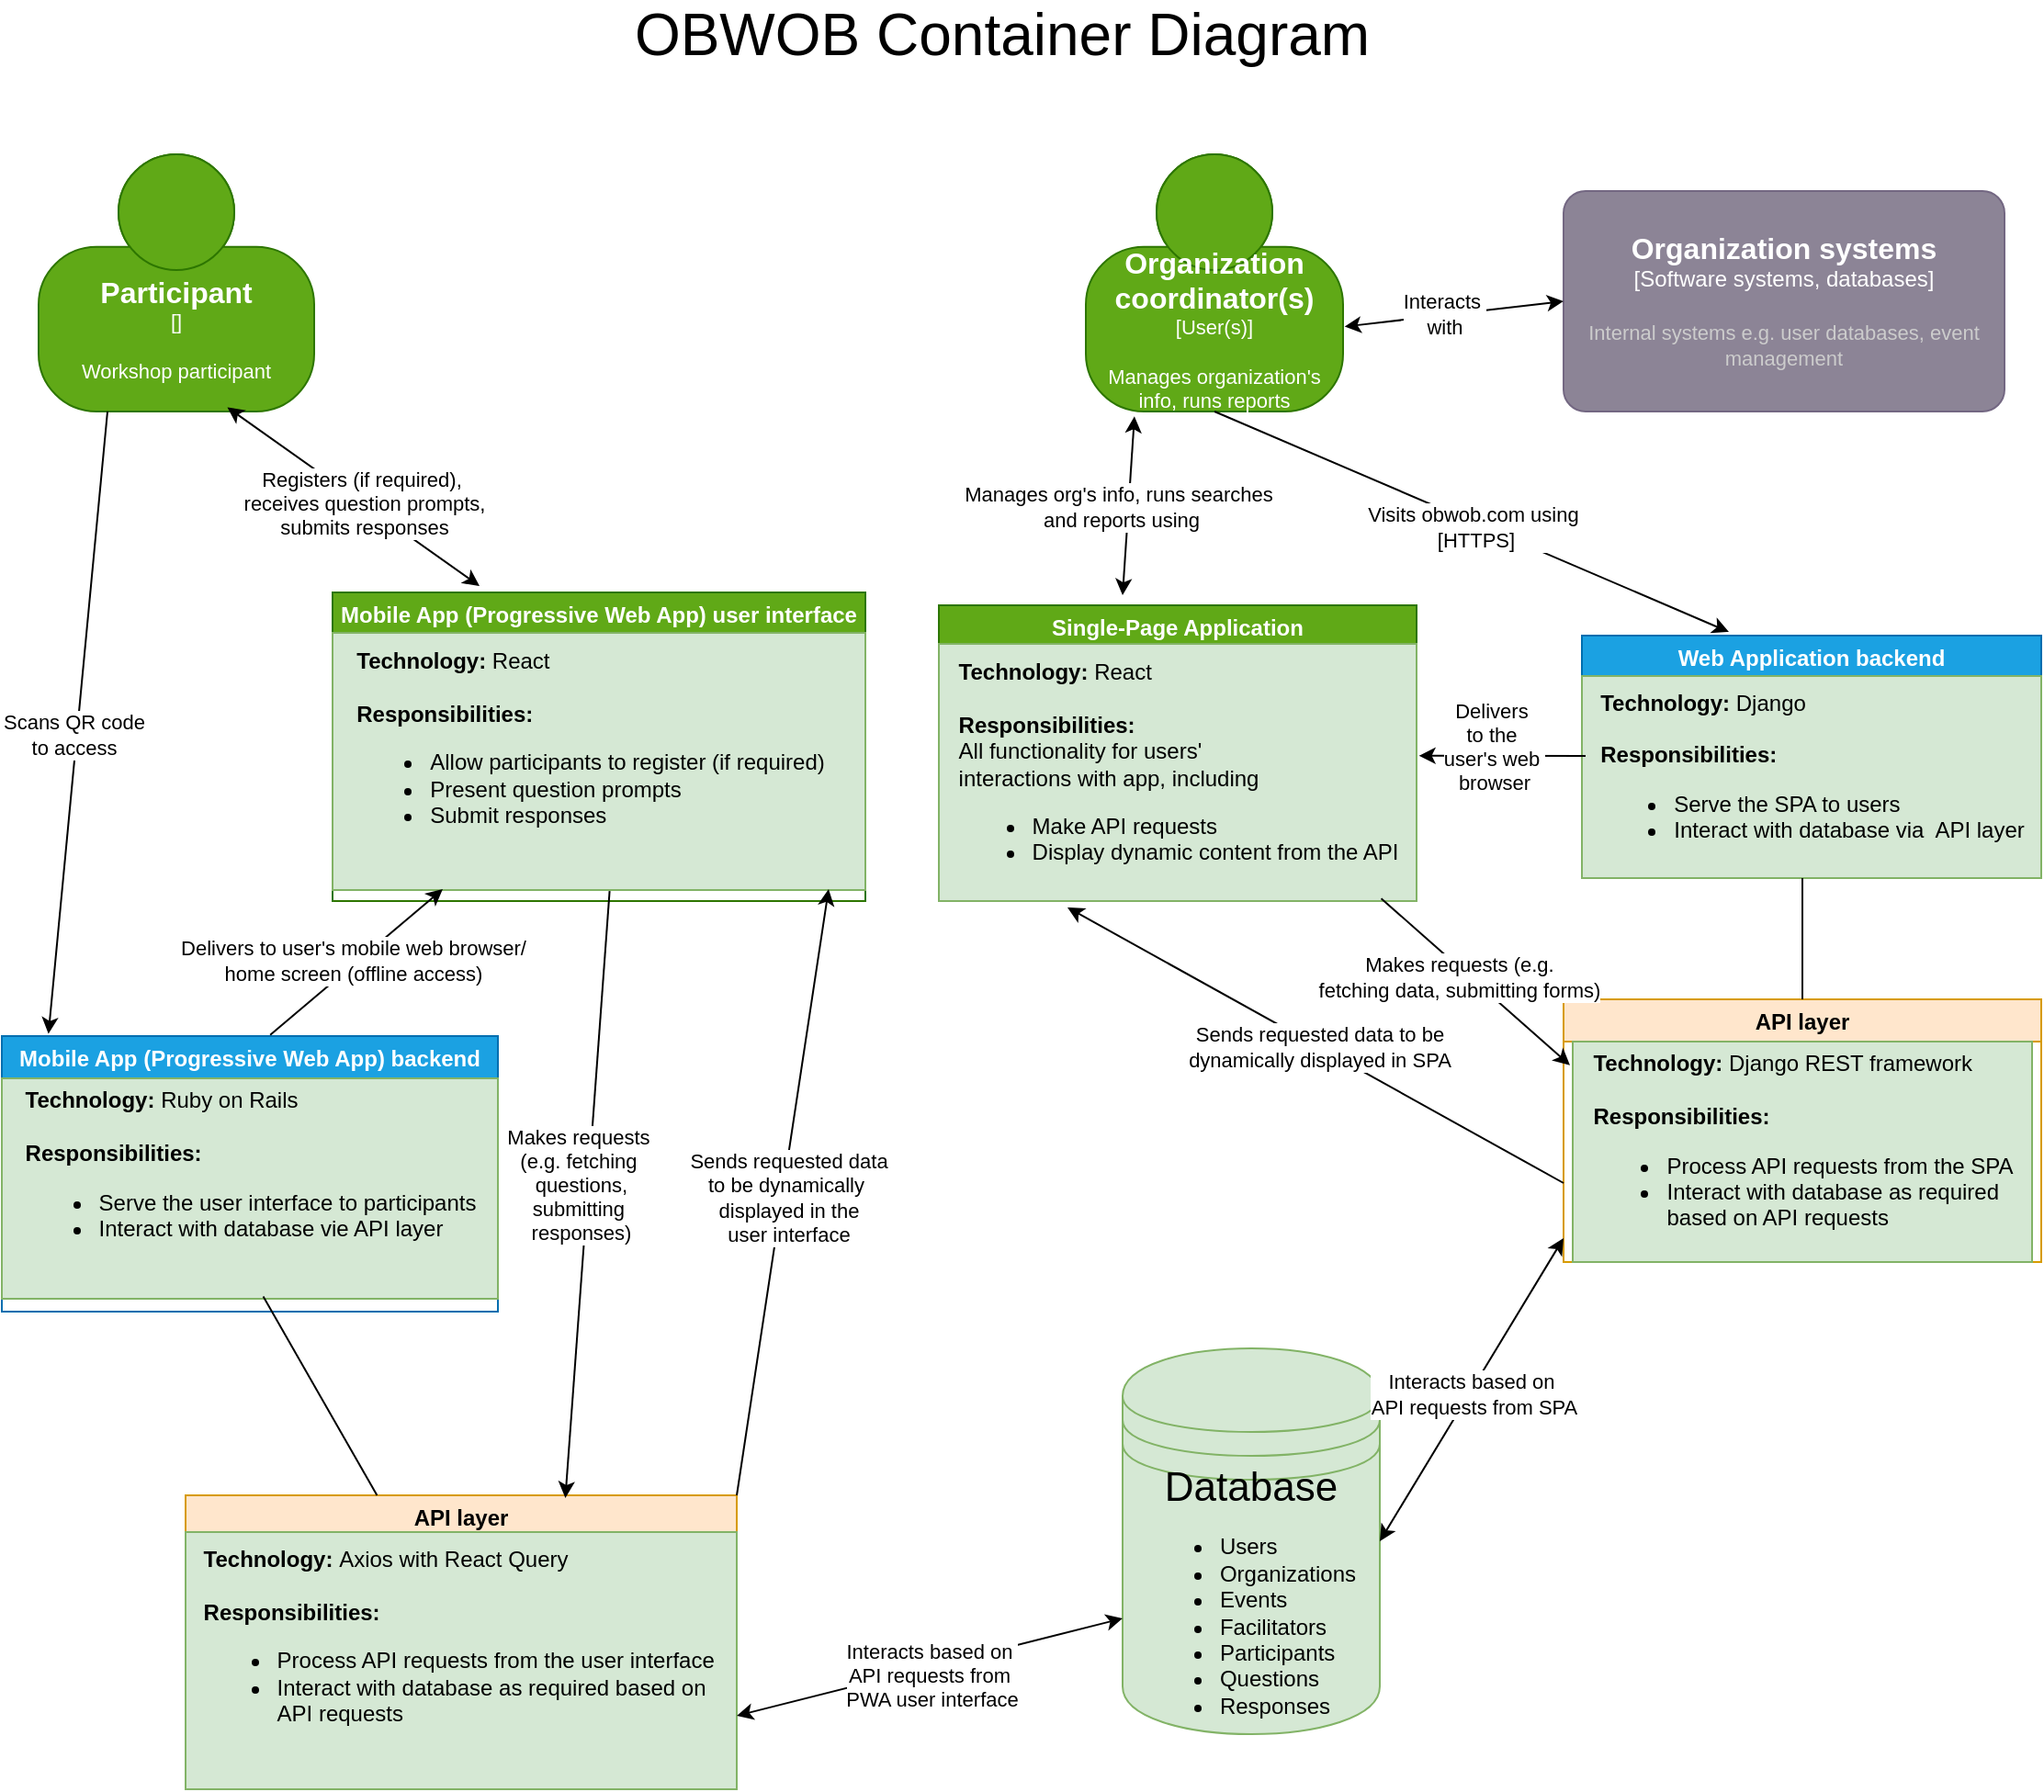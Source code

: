 <mxfile version="24.7.17">
  <diagram name="Page-1" id="Haewlsi_iovVv61Tuty4">
    <mxGraphModel dx="1050" dy="557" grid="1" gridSize="10" guides="1" tooltips="1" connect="1" arrows="1" fold="1" page="1" pageScale="1" pageWidth="1169" pageHeight="827" math="0" shadow="0">
      <root>
        <mxCell id="0" />
        <mxCell id="1" parent="0" />
        <object placeholders="1" c4Name="Participant" c4Type="" c4Description="Workshop participant" label="&lt;font style=&quot;font-size: 16px&quot;&gt;&lt;b&gt;%c4Name%&lt;/b&gt;&lt;/font&gt;&lt;div&gt;[%c4Type%]&lt;/div&gt;&lt;br&gt;&lt;div&gt;&lt;font style=&quot;font-size: 11px&quot;&gt;&lt;font color=&quot;#ffffff&quot;&gt;%c4Description%&lt;/font&gt;&lt;/div&gt;" id="6MHDGr1IVYE9pwsXuLm0-26">
          <mxCell style="html=1;fontSize=11;dashed=0;whiteSpace=wrap;shape=mxgraph.c4.person2;align=center;metaEdit=1;points=[[0.5,0,0],[1,0.5,0],[1,0.75,0],[0.75,1,0],[0.5,1,0],[0.25,1,0],[0,0.75,0],[0,0.5,0]];resizable=1;movable=1;rotatable=1;deletable=1;editable=1;locked=0;connectable=1;fillColor=#60a917;strokeColor=#2D7600;fontColor=#ffffff;" parent="1" vertex="1">
            <mxGeometry x="60" y="120" width="150" height="140" as="geometry" />
          </mxCell>
        </object>
        <object placeholders="1" c4Name="Organization coordinator(s)" c4Type="User(s)" c4Description="Manages organization&#39;s info, runs reports" label="&lt;font style=&quot;font-size: 16px&quot;&gt;&lt;b&gt;%c4Name%&lt;/b&gt;&lt;/font&gt;&lt;div&gt;[%c4Type%]&lt;/div&gt;&lt;br&gt;&lt;div&gt;&lt;font style=&quot;font-size: 11px&quot;&gt;&lt;font color=&quot;#ffffff&quot;&gt;%c4Description%&lt;/font&gt;&lt;/div&gt;" id="6MHDGr1IVYE9pwsXuLm0-28">
          <mxCell style="html=1;fontSize=11;dashed=0;whiteSpace=wrap;fillColor=#60a917;strokeColor=#2D7600;shape=mxgraph.c4.person2;align=center;metaEdit=1;points=[[0.5,0,0],[1,0.5,0],[1,0.75,0],[0.75,1,0],[0.5,1,0],[0.25,1,0],[0,0.75,0],[0,0.5,0]];resizable=1;movable=1;rotatable=1;deletable=1;editable=1;locked=0;connectable=1;fontColor=#ffffff;" parent="1" vertex="1">
            <mxGeometry x="630" y="120" width="140" height="140" as="geometry" />
          </mxCell>
        </object>
        <mxCell id="6MHDGr1IVYE9pwsXuLm0-37" value="&lt;font style=&quot;font-size: 32px;&quot;&gt;OBWOB Container Diagram&lt;/font&gt;" style="text;html=1;align=center;verticalAlign=middle;whiteSpace=wrap;rounded=0;" parent="1" vertex="1">
          <mxGeometry x="302" y="40" width="565" height="30" as="geometry" />
        </mxCell>
        <mxCell id="6MHDGr1IVYE9pwsXuLm0-29" value="&lt;font style=&quot;font-size: 22px;&quot;&gt;Database&lt;/font&gt;&lt;div style=&quot;text-align: left;&quot;&gt;&lt;ul&gt;&lt;li&gt;Users&lt;/li&gt;&lt;li&gt;Organizations&lt;/li&gt;&lt;li&gt;&lt;font style=&quot;font-size: 12px;&quot;&gt;Events&lt;/font&gt;&lt;/li&gt;&lt;li&gt;Facilitators&lt;/li&gt;&lt;li&gt;Participants&lt;/li&gt;&lt;li&gt;Questions&lt;/li&gt;&lt;li&gt;Responses&lt;/li&gt;&lt;/ul&gt;&lt;/div&gt;" style="shape=datastore;whiteSpace=wrap;html=1;fillColor=#d5e8d4;strokeColor=#82b366;" parent="1" vertex="1">
          <mxGeometry x="650" y="770" width="140" height="210" as="geometry" />
        </mxCell>
        <mxCell id="VveSuCs8Nsfqt1c0xHVb-4" value="Web Application backend" style="swimlane;startSize=23;fillColor=#1ba1e2;strokeColor=#006EAF;container=0;fontColor=#ffffff;" vertex="1" parent="1">
          <mxGeometry x="900" y="382" width="250" height="128" as="geometry" />
        </mxCell>
        <mxCell id="VveSuCs8Nsfqt1c0xHVb-6" value="&lt;div style=&quot;text-align: left;&quot;&gt;&lt;b style=&quot;background-color: initial;&quot;&gt;Technology: &lt;/b&gt;&lt;span style=&quot;background-color: initial;&quot;&gt;Django&amp;nbsp;&lt;/span&gt;&lt;br&gt;&lt;/div&gt;&lt;div style=&quot;text-align: left;&quot;&gt;&lt;b style=&quot;background-color: initial;&quot;&gt;&lt;br&gt;&lt;/b&gt;&lt;/div&gt;&lt;div style=&quot;text-align: left;&quot;&gt;&lt;b style=&quot;background-color: initial;&quot;&gt;Responsibilities:&lt;/b&gt;&lt;br&gt;&lt;/div&gt;&lt;div style=&quot;text-align: left;&quot;&gt;&lt;ul&gt;&lt;li&gt;Serve the SPA to users&lt;/li&gt;&lt;li&gt;Interact with database via&amp;nbsp; API layer&lt;/li&gt;&lt;/ul&gt;&lt;/div&gt;" style="text;html=1;align=center;verticalAlign=middle;resizable=0;points=[];autosize=1;strokeColor=#82b366;fillColor=#d5e8d4;container=0;" vertex="1" parent="VveSuCs8Nsfqt1c0xHVb-4">
          <mxGeometry y="22" width="250" height="110" as="geometry" />
        </mxCell>
        <mxCell id="VveSuCs8Nsfqt1c0xHVb-7" value="Single-Page Application" style="swimlane;startSize=23;fillColor=#60a917;strokeColor=#2D7600;container=0;fontColor=#ffffff;" vertex="1" parent="1">
          <mxGeometry x="550" y="365.5" width="260" height="161" as="geometry" />
        </mxCell>
        <mxCell id="VveSuCs8Nsfqt1c0xHVb-8" value="&lt;div style=&quot;text-align: left;&quot;&gt;&lt;b style=&quot;background-color: initial;&quot;&gt;Technology: &lt;/b&gt;&lt;span style=&quot;background-color: initial;&quot;&gt;React&lt;/span&gt;&lt;br&gt;&lt;/div&gt;&lt;div style=&quot;text-align: left;&quot;&gt;&lt;b style=&quot;background-color: initial;&quot;&gt;&lt;br&gt;&lt;/b&gt;&lt;/div&gt;&lt;div style=&quot;text-align: left;&quot;&gt;&lt;b style=&quot;background-color: initial;&quot;&gt;Responsibilities:&lt;/b&gt;&lt;br&gt;&lt;/div&gt;&lt;div style=&quot;text-align: left;&quot;&gt;&lt;span style=&quot;background-color: initial;&quot;&gt;All functionality for users&#39;&amp;nbsp;&lt;/span&gt;&lt;/div&gt;&lt;div style=&quot;text-align: left;&quot;&gt;&lt;span style=&quot;background-color: initial;&quot;&gt;interactions&amp;nbsp;&lt;/span&gt;&lt;span style=&quot;background-color: initial;&quot;&gt;with app, including&lt;/span&gt;&lt;/div&gt;&lt;div style=&quot;text-align: left;&quot;&gt;&lt;ul&gt;&lt;li&gt;Make API requests&lt;/li&gt;&lt;li&gt;Display dynamic content from the API&lt;/li&gt;&lt;/ul&gt;&lt;/div&gt;" style="text;html=1;align=center;verticalAlign=middle;resizable=0;points=[];autosize=1;strokeColor=#82b366;fillColor=#d5e8d4;container=0;" vertex="1" parent="VveSuCs8Nsfqt1c0xHVb-7">
          <mxGeometry y="21" width="260" height="140" as="geometry" />
        </mxCell>
        <mxCell id="VveSuCs8Nsfqt1c0xHVb-9" value="" style="endArrow=classic;html=1;rounded=0;exitX=0.5;exitY=1;exitDx=0;exitDy=0;exitPerimeter=0;" edge="1" parent="1" source="6MHDGr1IVYE9pwsXuLm0-28">
          <mxGeometry width="50" height="50" relative="1" as="geometry">
            <mxPoint x="940" y="260" as="sourcePoint" />
            <mxPoint x="980" y="380" as="targetPoint" />
          </mxGeometry>
        </mxCell>
        <mxCell id="VveSuCs8Nsfqt1c0xHVb-10" value="Visits obwob.com using&amp;nbsp;&lt;div&gt;[HTTPS]&lt;/div&gt;" style="edgeLabel;html=1;align=center;verticalAlign=middle;resizable=0;points=[];" vertex="1" connectable="0" parent="VveSuCs8Nsfqt1c0xHVb-9">
          <mxGeometry x="0.017" y="-2" relative="1" as="geometry">
            <mxPoint as="offset" />
          </mxGeometry>
        </mxCell>
        <mxCell id="VveSuCs8Nsfqt1c0xHVb-11" value="" style="endArrow=classic;html=1;rounded=0;exitX=0.008;exitY=0.395;exitDx=0;exitDy=0;exitPerimeter=0;entryX=1.005;entryY=0.435;entryDx=0;entryDy=0;entryPerimeter=0;" edge="1" parent="1" source="VveSuCs8Nsfqt1c0xHVb-6" target="VveSuCs8Nsfqt1c0xHVb-8">
          <mxGeometry width="50" height="50" relative="1" as="geometry">
            <mxPoint x="580" y="470" as="sourcePoint" />
            <mxPoint x="780" y="440" as="targetPoint" />
          </mxGeometry>
        </mxCell>
        <mxCell id="VveSuCs8Nsfqt1c0xHVb-12" value="Delivers&amp;nbsp;&lt;div&gt;to the&amp;nbsp;&lt;/div&gt;&lt;div&gt;user&#39;s web&amp;nbsp;&lt;/div&gt;&lt;div&gt;browser&lt;div&gt;&lt;br&gt;&lt;/div&gt;&lt;/div&gt;" style="edgeLabel;html=1;align=center;verticalAlign=middle;resizable=0;points=[];" vertex="1" connectable="0" parent="VveSuCs8Nsfqt1c0xHVb-11">
          <mxGeometry x="0.103" y="1" relative="1" as="geometry">
            <mxPoint as="offset" />
          </mxGeometry>
        </mxCell>
        <mxCell id="VveSuCs8Nsfqt1c0xHVb-16" value="Mobile App (Progressive Web App) user interface" style="swimlane;startSize=23;fillColor=#60a917;strokeColor=#2D7600;container=0;fontColor=#ffffff;" vertex="1" parent="1">
          <mxGeometry x="220" y="358.5" width="290" height="168" as="geometry" />
        </mxCell>
        <mxCell id="VveSuCs8Nsfqt1c0xHVb-17" value="&lt;div style=&quot;text-align: left;&quot;&gt;&lt;b style=&quot;background-color: initial;&quot;&gt;Technology: &lt;/b&gt;&lt;span style=&quot;background-color: initial;&quot;&gt;React&lt;/span&gt;&lt;/div&gt;&lt;div style=&quot;text-align: left;&quot;&gt;&lt;b&gt;&lt;br&gt;&lt;/b&gt;&lt;/div&gt;&lt;div style=&quot;text-align: left;&quot;&gt;&lt;b&gt;Responsibilities:&lt;/b&gt;&lt;/div&gt;&lt;div style=&quot;text-align: left;&quot;&gt;&lt;ul&gt;&lt;li&gt;Allow participants to register (if required)&amp;nbsp; &amp;nbsp;&lt;/li&gt;&lt;li&gt;Present question prompts&lt;/li&gt;&lt;li&gt;Submit responses&lt;/li&gt;&lt;/ul&gt;&lt;/div&gt;&lt;div style=&quot;text-align: left;&quot;&gt;&lt;span style=&quot;background-color: initial;&quot;&gt;&lt;br&gt;&lt;/span&gt;&lt;/div&gt;" style="text;html=1;align=center;verticalAlign=middle;resizable=0;points=[];autosize=1;strokeColor=#82b366;fillColor=#d5e8d4;container=0;" vertex="1" parent="VveSuCs8Nsfqt1c0xHVb-16">
          <mxGeometry y="22" width="290" height="140" as="geometry" />
        </mxCell>
        <mxCell id="VveSuCs8Nsfqt1c0xHVb-18" value="API layer" style="swimlane;startSize=23;fillColor=#ffe6cc;strokeColor=#d79b00;container=0;" vertex="1" parent="1">
          <mxGeometry x="890" y="580" width="260" height="143" as="geometry" />
        </mxCell>
        <mxCell id="VveSuCs8Nsfqt1c0xHVb-19" value="&lt;div style=&quot;text-align: left;&quot;&gt;&lt;b style=&quot;background-color: initial;&quot;&gt;Technology: &lt;/b&gt;&lt;span style=&quot;background-color: initial;&quot;&gt;Django REST framework&lt;/span&gt;&lt;br&gt;&lt;/div&gt;&lt;div style=&quot;text-align: left;&quot;&gt;&lt;b style=&quot;background-color: initial;&quot;&gt;&lt;br&gt;&lt;/b&gt;&lt;/div&gt;&lt;div style=&quot;text-align: left;&quot;&gt;&lt;b style=&quot;background-color: initial;&quot;&gt;Responsibilities:&lt;/b&gt;&lt;br&gt;&lt;/div&gt;&lt;div style=&quot;text-align: left;&quot;&gt;&lt;ul&gt;&lt;li&gt;Process API requests from the SPA&lt;/li&gt;&lt;li&gt;Interact with database as required&amp;nbsp;&lt;br&gt;based on API requests&lt;/li&gt;&lt;/ul&gt;&lt;/div&gt;" style="text;html=1;align=center;verticalAlign=middle;resizable=0;points=[];autosize=1;strokeColor=#82b366;fillColor=#d5e8d4;container=0;" vertex="1" parent="VveSuCs8Nsfqt1c0xHVb-18">
          <mxGeometry x="5" y="23" width="250" height="120" as="geometry" />
        </mxCell>
        <object placeholders="1" c4Name="Organization systems" c4Type="Software systems, databases" c4Description="Internal systems e.g. user databases, event management" label="&lt;font style=&quot;font-size: 16px&quot;&gt;&lt;b&gt;%c4Name%&lt;/b&gt;&lt;/font&gt;&lt;div&gt;[%c4Type%]&lt;/div&gt;&lt;br&gt;&lt;div&gt;&lt;font style=&quot;font-size: 11px&quot;&gt;&lt;font color=&quot;#cccccc&quot;&gt;%c4Description%&lt;/font&gt;&lt;/div&gt;" id="6MHDGr1IVYE9pwsXuLm0-55">
          <mxCell style="rounded=1;whiteSpace=wrap;html=1;labelBackgroundColor=none;fillColor=#8C8496;fontColor=#ffffff;align=center;arcSize=10;strokeColor=#736782;metaEdit=1;resizable=0;points=[[0.25,0,0],[0.5,0,0],[0.75,0,0],[1,0.25,0],[1,0.5,0],[1,0.75,0],[0.75,1,0],[0.5,1,0],[0.25,1,0],[0,0.75,0],[0,0.5,0],[0,0.25,0]];" parent="1" vertex="1">
            <mxGeometry x="890" y="140" width="240" height="120" as="geometry" />
          </mxCell>
        </object>
        <mxCell id="VveSuCs8Nsfqt1c0xHVb-22" value="" style="endArrow=classic;html=1;rounded=0;exitX=0.926;exitY=0.99;exitDx=0;exitDy=0;exitPerimeter=0;entryX=-0.006;entryY=0.107;entryDx=0;entryDy=0;entryPerimeter=0;" edge="1" parent="1" source="VveSuCs8Nsfqt1c0xHVb-8" target="VveSuCs8Nsfqt1c0xHVb-19">
          <mxGeometry width="50" height="50" relative="1" as="geometry">
            <mxPoint x="630" y="660" as="sourcePoint" />
            <mxPoint x="680" y="610" as="targetPoint" />
          </mxGeometry>
        </mxCell>
        <mxCell id="VveSuCs8Nsfqt1c0xHVb-23" value="Makes requests (e.g.&lt;div&gt;fetching data, submitting forms)&lt;/div&gt;" style="edgeLabel;html=1;align=center;verticalAlign=middle;resizable=0;points=[];" vertex="1" connectable="0" parent="VveSuCs8Nsfqt1c0xHVb-22">
          <mxGeometry x="0.052" y="-2" relative="1" as="geometry">
            <mxPoint x="-11" y="-7" as="offset" />
          </mxGeometry>
        </mxCell>
        <mxCell id="VveSuCs8Nsfqt1c0xHVb-24" value="" style="endArrow=none;html=1;rounded=0;exitX=0.5;exitY=0;exitDx=0;exitDy=0;" edge="1" parent="1" source="VveSuCs8Nsfqt1c0xHVb-18">
          <mxGeometry width="50" height="50" relative="1" as="geometry">
            <mxPoint x="970" y="564" as="sourcePoint" />
            <mxPoint x="1020" y="514" as="targetPoint" />
          </mxGeometry>
        </mxCell>
        <mxCell id="VveSuCs8Nsfqt1c0xHVb-26" value="" style="endArrow=classic;startArrow=classic;html=1;rounded=0;exitX=1;exitY=0.5;exitDx=0;exitDy=0;" edge="1" parent="1" source="6MHDGr1IVYE9pwsXuLm0-29">
          <mxGeometry width="50" height="50" relative="1" as="geometry">
            <mxPoint x="630" y="660" as="sourcePoint" />
            <mxPoint x="890" y="710" as="targetPoint" />
          </mxGeometry>
        </mxCell>
        <mxCell id="VveSuCs8Nsfqt1c0xHVb-27" value="Interacts based on&amp;nbsp;&lt;div&gt;API requests from SPA&lt;/div&gt;" style="edgeLabel;html=1;align=center;verticalAlign=middle;resizable=0;points=[];" vertex="1" connectable="0" parent="VveSuCs8Nsfqt1c0xHVb-26">
          <mxGeometry x="-0.013" y="-2" relative="1" as="geometry">
            <mxPoint as="offset" />
          </mxGeometry>
        </mxCell>
        <mxCell id="VveSuCs8Nsfqt1c0xHVb-28" value="" style="endArrow=classic;startArrow=classic;html=1;rounded=0;entryX=0.189;entryY=1.019;entryDx=0;entryDy=0;entryPerimeter=0;" edge="1" parent="1" target="6MHDGr1IVYE9pwsXuLm0-28">
          <mxGeometry width="50" height="50" relative="1" as="geometry">
            <mxPoint x="650" y="360" as="sourcePoint" />
            <mxPoint x="630" y="280" as="targetPoint" />
          </mxGeometry>
        </mxCell>
        <mxCell id="VveSuCs8Nsfqt1c0xHVb-29" value="Manages org&#39;s info, runs searches&amp;nbsp;&lt;div&gt;and reports using&lt;/div&gt;" style="edgeLabel;html=1;align=center;verticalAlign=middle;resizable=0;points=[];" vertex="1" connectable="0" parent="VveSuCs8Nsfqt1c0xHVb-28">
          <mxGeometry x="-0.013" y="4" relative="1" as="geometry">
            <mxPoint as="offset" />
          </mxGeometry>
        </mxCell>
        <mxCell id="VveSuCs8Nsfqt1c0xHVb-34" value="Mobile App (Progressive Web App) backend" style="swimlane;startSize=23;fillColor=#1ba1e2;strokeColor=#006EAF;container=0;fontColor=#ffffff;" vertex="1" parent="1">
          <mxGeometry x="40" y="600" width="270" height="150" as="geometry" />
        </mxCell>
        <mxCell id="VveSuCs8Nsfqt1c0xHVb-35" value="&lt;div style=&quot;text-align: left;&quot;&gt;&lt;b style=&quot;background-color: initial;&quot;&gt;Technology: &lt;/b&gt;&lt;span style=&quot;background-color: initial;&quot;&gt;Ruby on Rails&lt;/span&gt;&lt;/div&gt;&lt;div style=&quot;text-align: left;&quot;&gt;&lt;b&gt;&lt;br&gt;&lt;/b&gt;&lt;/div&gt;&lt;div style=&quot;text-align: left;&quot;&gt;&lt;b&gt;Responsibilities:&lt;/b&gt;&lt;/div&gt;&lt;div style=&quot;text-align: left;&quot;&gt;&lt;ul&gt;&lt;li&gt;Serve the user interface to participants&lt;/li&gt;&lt;li&gt;Interact with database vie API layer&lt;/li&gt;&lt;/ul&gt;&lt;/div&gt;&lt;div style=&quot;text-align: left;&quot;&gt;&lt;span style=&quot;background-color: initial;&quot;&gt;&lt;br&gt;&lt;/span&gt;&lt;/div&gt;" style="text;html=1;align=center;verticalAlign=middle;resizable=0;points=[];autosize=1;strokeColor=#82b366;fillColor=#d5e8d4;container=0;" vertex="1" parent="VveSuCs8Nsfqt1c0xHVb-34">
          <mxGeometry y="23" width="270" height="120" as="geometry" />
        </mxCell>
        <mxCell id="VveSuCs8Nsfqt1c0xHVb-36" value="" style="endArrow=classic;html=1;rounded=0;exitX=0.25;exitY=1;exitDx=0;exitDy=0;exitPerimeter=0;entryX=0.094;entryY=-0.008;entryDx=0;entryDy=0;entryPerimeter=0;" edge="1" parent="1" source="6MHDGr1IVYE9pwsXuLm0-26" target="VveSuCs8Nsfqt1c0xHVb-34">
          <mxGeometry width="50" height="50" relative="1" as="geometry">
            <mxPoint x="350" y="510" as="sourcePoint" />
            <mxPoint x="400" y="460" as="targetPoint" />
          </mxGeometry>
        </mxCell>
        <mxCell id="VveSuCs8Nsfqt1c0xHVb-37" value="Scans QR code&lt;div&gt;to access&lt;/div&gt;" style="edgeLabel;html=1;align=center;verticalAlign=middle;resizable=0;points=[];" vertex="1" connectable="0" parent="VveSuCs8Nsfqt1c0xHVb-36">
          <mxGeometry x="0.039" y="-2" relative="1" as="geometry">
            <mxPoint as="offset" />
          </mxGeometry>
        </mxCell>
        <mxCell id="VveSuCs8Nsfqt1c0xHVb-38" value="" style="endArrow=classic;html=1;rounded=0;exitX=0.541;exitY=-0.004;exitDx=0;exitDy=0;exitPerimeter=0;" edge="1" parent="1" source="VveSuCs8Nsfqt1c0xHVb-34">
          <mxGeometry width="50" height="50" relative="1" as="geometry">
            <mxPoint x="370" y="510" as="sourcePoint" />
            <mxPoint x="280" y="520" as="targetPoint" />
          </mxGeometry>
        </mxCell>
        <mxCell id="VveSuCs8Nsfqt1c0xHVb-39" value="Delivers to user&#39;s mobile web browser/&lt;div&gt;home screen (offline access)&lt;/div&gt;" style="edgeLabel;html=1;align=center;verticalAlign=middle;resizable=0;points=[];" vertex="1" connectable="0" parent="VveSuCs8Nsfqt1c0xHVb-38">
          <mxGeometry x="-0.014" y="2" relative="1" as="geometry">
            <mxPoint as="offset" />
          </mxGeometry>
        </mxCell>
        <mxCell id="VveSuCs8Nsfqt1c0xHVb-40" value="" style="endArrow=classic;startArrow=classic;html=1;rounded=0;entryX=0.685;entryY=0.984;entryDx=0;entryDy=0;entryPerimeter=0;" edge="1" parent="1" target="6MHDGr1IVYE9pwsXuLm0-26">
          <mxGeometry width="50" height="50" relative="1" as="geometry">
            <mxPoint x="300" y="355" as="sourcePoint" />
            <mxPoint x="420" y="460" as="targetPoint" />
          </mxGeometry>
        </mxCell>
        <mxCell id="VveSuCs8Nsfqt1c0xHVb-41" value="Registers (if required),&amp;nbsp;&lt;div&gt;receives question prompts,&lt;/div&gt;&lt;div&gt;submits responses&lt;/div&gt;" style="edgeLabel;html=1;align=center;verticalAlign=middle;resizable=0;points=[];" vertex="1" connectable="0" parent="VveSuCs8Nsfqt1c0xHVb-40">
          <mxGeometry x="-0.078" relative="1" as="geometry">
            <mxPoint as="offset" />
          </mxGeometry>
        </mxCell>
        <mxCell id="VveSuCs8Nsfqt1c0xHVb-42" value="API layer" style="swimlane;startSize=23;fillColor=#ffe6cc;strokeColor=#d79b00;container=0;" vertex="1" parent="1">
          <mxGeometry x="140" y="850" width="300" height="160" as="geometry" />
        </mxCell>
        <mxCell id="VveSuCs8Nsfqt1c0xHVb-43" value="&lt;div style=&quot;text-align: left;&quot;&gt;&lt;b style=&quot;background-color: initial;&quot;&gt;Technology: &lt;/b&gt;&lt;span style=&quot;background-color: initial;&quot;&gt;Axios with React Query&lt;/span&gt;&lt;/div&gt;&lt;div style=&quot;text-align: left;&quot;&gt;&lt;b&gt;&lt;br&gt;&lt;/b&gt;&lt;/div&gt;&lt;div style=&quot;text-align: left;&quot;&gt;&lt;b&gt;Responsibilities:&lt;/b&gt;&lt;/div&gt;&lt;div style=&quot;text-align: left;&quot;&gt;&lt;ul&gt;&lt;li&gt;&lt;span style=&quot;background-color: initial;&quot;&gt;Process API requests from the user interface&amp;nbsp;&lt;/span&gt;&lt;/li&gt;&lt;li&gt;&lt;span style=&quot;background-color: initial;&quot;&gt;Interact with database as required based on&lt;br&gt;&lt;/span&gt;API requests&lt;/li&gt;&lt;/ul&gt;&lt;/div&gt;&lt;div style=&quot;text-align: left;&quot;&gt;&lt;span style=&quot;background-color: initial;&quot;&gt;&lt;br&gt;&lt;/span&gt;&lt;/div&gt;" style="text;html=1;align=center;verticalAlign=middle;resizable=0;points=[];autosize=1;strokeColor=#82b366;fillColor=#d5e8d4;container=0;" vertex="1" parent="VveSuCs8Nsfqt1c0xHVb-42">
          <mxGeometry y="20" width="300" height="140" as="geometry" />
        </mxCell>
        <mxCell id="VveSuCs8Nsfqt1c0xHVb-44" value="" style="endArrow=none;html=1;rounded=0;entryX=0.527;entryY=0.99;entryDx=0;entryDy=0;entryPerimeter=0;" edge="1" parent="1" source="VveSuCs8Nsfqt1c0xHVb-42" target="VveSuCs8Nsfqt1c0xHVb-35">
          <mxGeometry width="50" height="50" relative="1" as="geometry">
            <mxPoint x="212" y="789" as="sourcePoint" />
            <mxPoint x="610" y="670" as="targetPoint" />
          </mxGeometry>
        </mxCell>
        <mxCell id="VveSuCs8Nsfqt1c0xHVb-45" value="" style="endArrow=classic;html=1;rounded=0;" edge="1" parent="1">
          <mxGeometry width="50" height="50" relative="1" as="geometry">
            <mxPoint x="890" y="680" as="sourcePoint" />
            <mxPoint x="620" y="530" as="targetPoint" />
          </mxGeometry>
        </mxCell>
        <mxCell id="VveSuCs8Nsfqt1c0xHVb-46" value="Sends requested data to be&lt;div&gt;dynamically displayed in SPA&lt;/div&gt;" style="edgeLabel;html=1;align=center;verticalAlign=middle;resizable=0;points=[];" vertex="1" connectable="0" parent="VveSuCs8Nsfqt1c0xHVb-45">
          <mxGeometry x="-0.009" relative="1" as="geometry">
            <mxPoint as="offset" />
          </mxGeometry>
        </mxCell>
        <mxCell id="VveSuCs8Nsfqt1c0xHVb-47" value="" style="endArrow=classic;html=1;rounded=0;exitX=0.52;exitY=1.004;exitDx=0;exitDy=0;exitPerimeter=0;entryX=0.689;entryY=0.009;entryDx=0;entryDy=0;entryPerimeter=0;" edge="1" parent="1" source="VveSuCs8Nsfqt1c0xHVb-17" target="VveSuCs8Nsfqt1c0xHVb-42">
          <mxGeometry width="50" height="50" relative="1" as="geometry">
            <mxPoint x="370" y="530" as="sourcePoint" />
            <mxPoint x="340" y="780" as="targetPoint" />
          </mxGeometry>
        </mxCell>
        <mxCell id="VveSuCs8Nsfqt1c0xHVb-48" value="Makes requests&amp;nbsp;&lt;div&gt;(e.g. fetching&amp;nbsp;&lt;/div&gt;&lt;div&gt;questions,&lt;/div&gt;&lt;div&gt;submitting&amp;nbsp;&lt;/div&gt;&lt;div&gt;responses)&lt;/div&gt;" style="edgeLabel;html=1;align=center;verticalAlign=middle;resizable=0;points=[];" vertex="1" connectable="0" parent="VveSuCs8Nsfqt1c0xHVb-47">
          <mxGeometry x="-0.032" y="-4" relative="1" as="geometry">
            <mxPoint as="offset" />
          </mxGeometry>
        </mxCell>
        <mxCell id="VveSuCs8Nsfqt1c0xHVb-49" value="" style="endArrow=classic;startArrow=classic;html=1;rounded=0;exitX=1;exitY=0.75;exitDx=0;exitDy=0;entryX=0;entryY=0.7;entryDx=0;entryDy=0;" edge="1" parent="1" source="VveSuCs8Nsfqt1c0xHVb-42" target="6MHDGr1IVYE9pwsXuLm0-29">
          <mxGeometry width="50" height="50" relative="1" as="geometry">
            <mxPoint x="490" y="700" as="sourcePoint" />
            <mxPoint x="540" y="650" as="targetPoint" />
          </mxGeometry>
        </mxCell>
        <mxCell id="VveSuCs8Nsfqt1c0xHVb-50" value="Interacts based on&amp;nbsp;&lt;div&gt;API requests from&amp;nbsp;&lt;/div&gt;&lt;div&gt;PWA user interface&lt;/div&gt;" style="edgeLabel;html=1;align=center;verticalAlign=middle;resizable=0;points=[];" vertex="1" connectable="0" parent="VveSuCs8Nsfqt1c0xHVb-49">
          <mxGeometry x="-0.014" y="-4" relative="1" as="geometry">
            <mxPoint x="1" as="offset" />
          </mxGeometry>
        </mxCell>
        <mxCell id="VveSuCs8Nsfqt1c0xHVb-51" value="" style="endArrow=classic;html=1;rounded=0;exitX=1;exitY=0;exitDx=0;exitDy=0;" edge="1" parent="1" source="VveSuCs8Nsfqt1c0xHVb-42">
          <mxGeometry width="50" height="50" relative="1" as="geometry">
            <mxPoint x="490" y="700" as="sourcePoint" />
            <mxPoint x="490" y="520" as="targetPoint" />
          </mxGeometry>
        </mxCell>
        <mxCell id="VveSuCs8Nsfqt1c0xHVb-52" value="Sends requested data&lt;div&gt;to be dynamically&amp;nbsp;&lt;/div&gt;&lt;div&gt;displayed in the&lt;/div&gt;&lt;div&gt;user interface&lt;/div&gt;" style="edgeLabel;html=1;align=center;verticalAlign=middle;resizable=0;points=[];" vertex="1" connectable="0" parent="VveSuCs8Nsfqt1c0xHVb-51">
          <mxGeometry x="-0.015" y="-3" relative="1" as="geometry">
            <mxPoint as="offset" />
          </mxGeometry>
        </mxCell>
        <mxCell id="VveSuCs8Nsfqt1c0xHVb-53" value="" style="endArrow=classic;startArrow=classic;html=1;rounded=0;entryX=0;entryY=0.5;entryDx=0;entryDy=0;entryPerimeter=0;exitX=1.006;exitY=0.67;exitDx=0;exitDy=0;exitPerimeter=0;" edge="1" parent="1" source="6MHDGr1IVYE9pwsXuLm0-28" target="6MHDGr1IVYE9pwsXuLm0-55">
          <mxGeometry width="50" height="50" relative="1" as="geometry">
            <mxPoint x="790" y="230" as="sourcePoint" />
            <mxPoint x="840" y="180" as="targetPoint" />
          </mxGeometry>
        </mxCell>
        <mxCell id="VveSuCs8Nsfqt1c0xHVb-54" value="Interacts&amp;nbsp;&lt;div&gt;with&lt;/div&gt;" style="edgeLabel;html=1;align=center;verticalAlign=middle;resizable=0;points=[];" vertex="1" connectable="0" parent="VveSuCs8Nsfqt1c0xHVb-53">
          <mxGeometry x="-0.099" y="1" relative="1" as="geometry">
            <mxPoint as="offset" />
          </mxGeometry>
        </mxCell>
      </root>
    </mxGraphModel>
  </diagram>
</mxfile>

